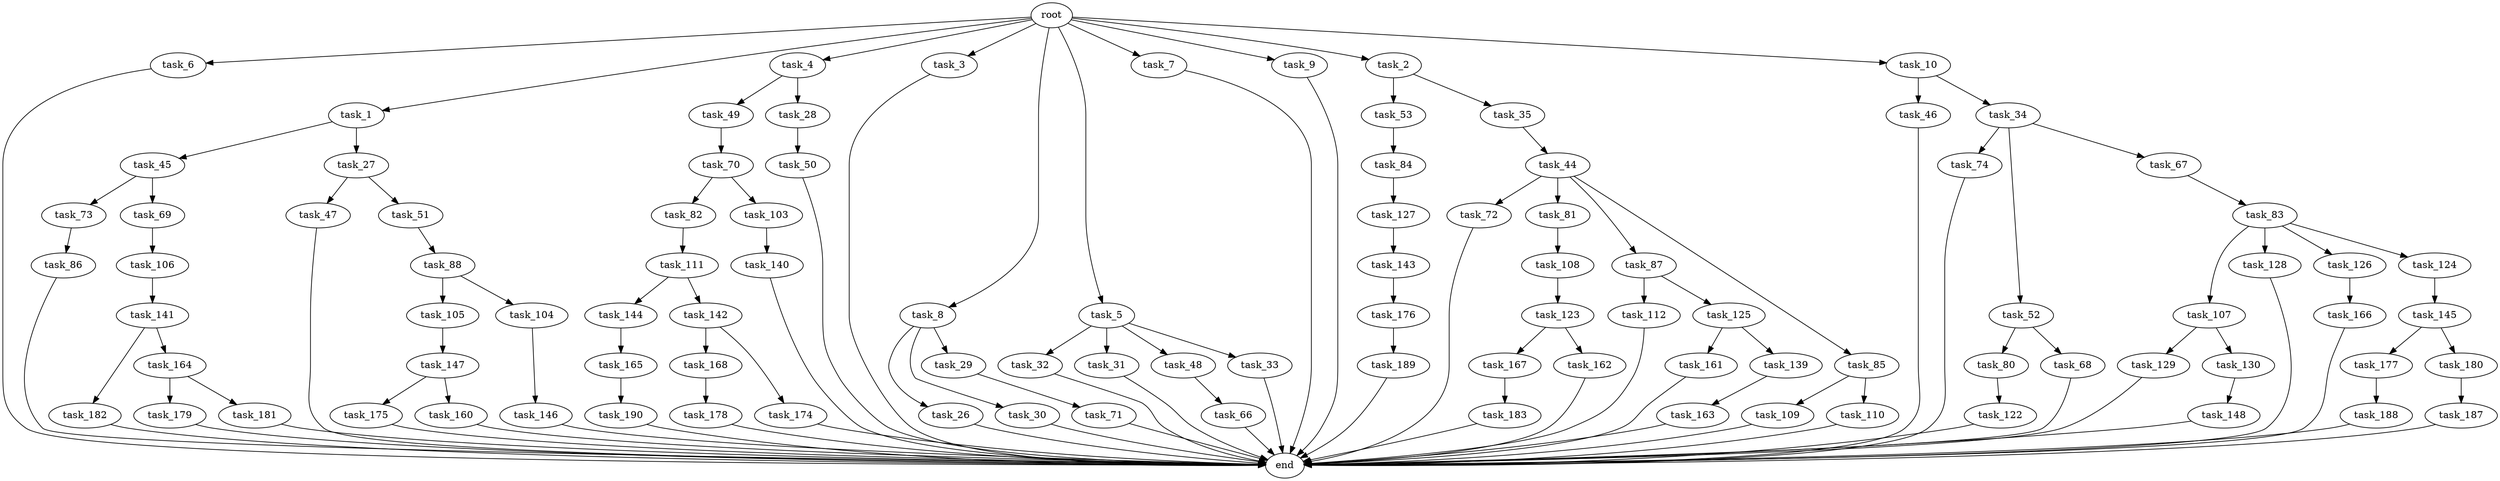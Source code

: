 digraph G {
  task_112 [size="420906795.008000"];
  task_6 [size="1.024000"];
  task_45 [size="214748364.800000"];
  task_187 [size="77309411.328000"];
  task_123 [size="34359738.368000"];
  task_80 [size="309237645.312000"];
  task_44 [size="420906795.008000"];
  task_26 [size="137438953.472000"];
  task_1 [size="1.024000"];
  task_82 [size="695784701.952000"];
  task_68 [size="309237645.312000"];
  task_190 [size="695784701.952000"];
  task_83 [size="420906795.008000"];
  task_72 [size="34359738.368000"];
  root [size="0.000000"];
  task_178 [size="77309411.328000"];
  task_176 [size="214748364.800000"];
  task_179 [size="137438953.472000"];
  task_144 [size="549755813.888000"];
  task_148 [size="137438953.472000"];
  task_74 [size="34359738.368000"];
  task_4 [size="1.024000"];
  task_3 [size="1.024000"];
  task_86 [size="137438953.472000"];
  task_147 [size="77309411.328000"];
  task_189 [size="858993459.200000"];
  task_84 [size="695784701.952000"];
  task_183 [size="34359738.368000"];
  task_182 [size="549755813.888000"];
  task_8 [size="1.024000"];
  task_27 [size="214748364.800000"];
  task_109 [size="309237645.312000"];
  task_177 [size="549755813.888000"];
  task_5 [size="1.024000"];
  task_166 [size="214748364.800000"];
  task_107 [size="77309411.328000"];
  task_161 [size="695784701.952000"];
  task_49 [size="214748364.800000"];
  task_145 [size="34359738.368000"];
  task_128 [size="77309411.328000"];
  task_32 [size="420906795.008000"];
  task_168 [size="858993459.200000"];
  task_88 [size="858993459.200000"];
  task_167 [size="858993459.200000"];
  task_7 [size="1.024000"];
  task_188 [size="420906795.008000"];
  task_53 [size="420906795.008000"];
  task_181 [size="137438953.472000"];
  task_126 [size="77309411.328000"];
  task_35 [size="420906795.008000"];
  task_31 [size="420906795.008000"];
  task_28 [size="214748364.800000"];
  task_142 [size="549755813.888000"];
  task_9 [size="1.024000"];
  task_180 [size="549755813.888000"];
  task_175 [size="34359738.368000"];
  task_141 [size="858993459.200000"];
  task_162 [size="858993459.200000"];
  task_66 [size="137438953.472000"];
  task_143 [size="309237645.312000"];
  task_2 [size="1.024000"];
  task_73 [size="214748364.800000"];
  task_105 [size="137438953.472000"];
  task_129 [size="309237645.312000"];
  task_81 [size="34359738.368000"];
  task_52 [size="34359738.368000"];
  task_87 [size="34359738.368000"];
  task_50 [size="34359738.368000"];
  task_122 [size="695784701.952000"];
  task_111 [size="695784701.952000"];
  task_104 [size="137438953.472000"];
  task_160 [size="34359738.368000"];
  task_174 [size="858993459.200000"];
  task_103 [size="695784701.952000"];
  task_127 [size="695784701.952000"];
  task_70 [size="77309411.328000"];
  task_165 [size="858993459.200000"];
  task_30 [size="137438953.472000"];
  task_67 [size="34359738.368000"];
  task_48 [size="420906795.008000"];
  task_10 [size="1.024000"];
  task_106 [size="137438953.472000"];
  task_164 [size="549755813.888000"];
  task_85 [size="34359738.368000"];
  task_163 [size="34359738.368000"];
  task_29 [size="137438953.472000"];
  task_130 [size="309237645.312000"];
  task_124 [size="77309411.328000"];
  task_139 [size="695784701.952000"];
  task_33 [size="420906795.008000"];
  task_47 [size="77309411.328000"];
  task_69 [size="214748364.800000"];
  task_140 [size="549755813.888000"];
  task_108 [size="309237645.312000"];
  end [size="0.000000"];
  task_71 [size="214748364.800000"];
  task_46 [size="858993459.200000"];
  task_146 [size="137438953.472000"];
  task_34 [size="858993459.200000"];
  task_110 [size="309237645.312000"];
  task_51 [size="77309411.328000"];
  task_125 [size="420906795.008000"];

  task_112 -> end [size="1.000000"];
  task_6 -> end [size="1.000000"];
  task_45 -> task_73 [size="209715200.000000"];
  task_45 -> task_69 [size="209715200.000000"];
  task_187 -> end [size="1.000000"];
  task_123 -> task_162 [size="838860800.000000"];
  task_123 -> task_167 [size="838860800.000000"];
  task_80 -> task_122 [size="679477248.000000"];
  task_44 -> task_87 [size="33554432.000000"];
  task_44 -> task_81 [size="33554432.000000"];
  task_44 -> task_85 [size="33554432.000000"];
  task_44 -> task_72 [size="33554432.000000"];
  task_26 -> end [size="1.000000"];
  task_1 -> task_27 [size="209715200.000000"];
  task_1 -> task_45 [size="209715200.000000"];
  task_82 -> task_111 [size="679477248.000000"];
  task_68 -> end [size="1.000000"];
  task_190 -> end [size="1.000000"];
  task_83 -> task_128 [size="75497472.000000"];
  task_83 -> task_107 [size="75497472.000000"];
  task_83 -> task_124 [size="75497472.000000"];
  task_83 -> task_126 [size="75497472.000000"];
  task_72 -> end [size="1.000000"];
  root -> task_2 [size="1.000000"];
  root -> task_6 [size="1.000000"];
  root -> task_7 [size="1.000000"];
  root -> task_4 [size="1.000000"];
  root -> task_3 [size="1.000000"];
  root -> task_5 [size="1.000000"];
  root -> task_1 [size="1.000000"];
  root -> task_8 [size="1.000000"];
  root -> task_9 [size="1.000000"];
  root -> task_10 [size="1.000000"];
  task_178 -> end [size="1.000000"];
  task_176 -> task_189 [size="838860800.000000"];
  task_179 -> end [size="1.000000"];
  task_144 -> task_165 [size="838860800.000000"];
  task_148 -> end [size="1.000000"];
  task_74 -> end [size="1.000000"];
  task_4 -> task_28 [size="209715200.000000"];
  task_4 -> task_49 [size="209715200.000000"];
  task_3 -> end [size="1.000000"];
  task_86 -> end [size="1.000000"];
  task_147 -> task_175 [size="33554432.000000"];
  task_147 -> task_160 [size="33554432.000000"];
  task_189 -> end [size="1.000000"];
  task_84 -> task_127 [size="679477248.000000"];
  task_183 -> end [size="1.000000"];
  task_182 -> end [size="1.000000"];
  task_8 -> task_29 [size="134217728.000000"];
  task_8 -> task_26 [size="134217728.000000"];
  task_8 -> task_30 [size="134217728.000000"];
  task_27 -> task_47 [size="75497472.000000"];
  task_27 -> task_51 [size="75497472.000000"];
  task_109 -> end [size="1.000000"];
  task_177 -> task_188 [size="411041792.000000"];
  task_5 -> task_31 [size="411041792.000000"];
  task_5 -> task_33 [size="411041792.000000"];
  task_5 -> task_32 [size="411041792.000000"];
  task_5 -> task_48 [size="411041792.000000"];
  task_166 -> end [size="1.000000"];
  task_107 -> task_129 [size="301989888.000000"];
  task_107 -> task_130 [size="301989888.000000"];
  task_161 -> end [size="1.000000"];
  task_49 -> task_70 [size="75497472.000000"];
  task_145 -> task_180 [size="536870912.000000"];
  task_145 -> task_177 [size="536870912.000000"];
  task_128 -> end [size="1.000000"];
  task_32 -> end [size="1.000000"];
  task_168 -> task_178 [size="75497472.000000"];
  task_88 -> task_105 [size="134217728.000000"];
  task_88 -> task_104 [size="134217728.000000"];
  task_167 -> task_183 [size="33554432.000000"];
  task_7 -> end [size="1.000000"];
  task_188 -> end [size="1.000000"];
  task_53 -> task_84 [size="679477248.000000"];
  task_181 -> end [size="1.000000"];
  task_126 -> task_166 [size="209715200.000000"];
  task_35 -> task_44 [size="411041792.000000"];
  task_31 -> end [size="1.000000"];
  task_28 -> task_50 [size="33554432.000000"];
  task_142 -> task_168 [size="838860800.000000"];
  task_142 -> task_174 [size="838860800.000000"];
  task_9 -> end [size="1.000000"];
  task_180 -> task_187 [size="75497472.000000"];
  task_175 -> end [size="1.000000"];
  task_141 -> task_182 [size="536870912.000000"];
  task_141 -> task_164 [size="536870912.000000"];
  task_162 -> end [size="1.000000"];
  task_66 -> end [size="1.000000"];
  task_143 -> task_176 [size="209715200.000000"];
  task_2 -> task_53 [size="411041792.000000"];
  task_2 -> task_35 [size="411041792.000000"];
  task_73 -> task_86 [size="134217728.000000"];
  task_105 -> task_147 [size="75497472.000000"];
  task_129 -> end [size="1.000000"];
  task_81 -> task_108 [size="301989888.000000"];
  task_52 -> task_80 [size="301989888.000000"];
  task_52 -> task_68 [size="301989888.000000"];
  task_87 -> task_112 [size="411041792.000000"];
  task_87 -> task_125 [size="411041792.000000"];
  task_50 -> end [size="1.000000"];
  task_122 -> end [size="1.000000"];
  task_111 -> task_142 [size="536870912.000000"];
  task_111 -> task_144 [size="536870912.000000"];
  task_104 -> task_146 [size="134217728.000000"];
  task_160 -> end [size="1.000000"];
  task_174 -> end [size="1.000000"];
  task_103 -> task_140 [size="536870912.000000"];
  task_127 -> task_143 [size="301989888.000000"];
  task_70 -> task_103 [size="679477248.000000"];
  task_70 -> task_82 [size="679477248.000000"];
  task_165 -> task_190 [size="679477248.000000"];
  task_30 -> end [size="1.000000"];
  task_67 -> task_83 [size="411041792.000000"];
  task_48 -> task_66 [size="134217728.000000"];
  task_10 -> task_34 [size="838860800.000000"];
  task_10 -> task_46 [size="838860800.000000"];
  task_106 -> task_141 [size="838860800.000000"];
  task_164 -> task_181 [size="134217728.000000"];
  task_164 -> task_179 [size="134217728.000000"];
  task_85 -> task_110 [size="301989888.000000"];
  task_85 -> task_109 [size="301989888.000000"];
  task_163 -> end [size="1.000000"];
  task_29 -> task_71 [size="209715200.000000"];
  task_130 -> task_148 [size="134217728.000000"];
  task_124 -> task_145 [size="33554432.000000"];
  task_139 -> task_163 [size="33554432.000000"];
  task_33 -> end [size="1.000000"];
  task_47 -> end [size="1.000000"];
  task_69 -> task_106 [size="134217728.000000"];
  task_140 -> end [size="1.000000"];
  task_108 -> task_123 [size="33554432.000000"];
  task_71 -> end [size="1.000000"];
  task_46 -> end [size="1.000000"];
  task_146 -> end [size="1.000000"];
  task_34 -> task_67 [size="33554432.000000"];
  task_34 -> task_52 [size="33554432.000000"];
  task_34 -> task_74 [size="33554432.000000"];
  task_110 -> end [size="1.000000"];
  task_51 -> task_88 [size="838860800.000000"];
  task_125 -> task_139 [size="679477248.000000"];
  task_125 -> task_161 [size="679477248.000000"];
}
